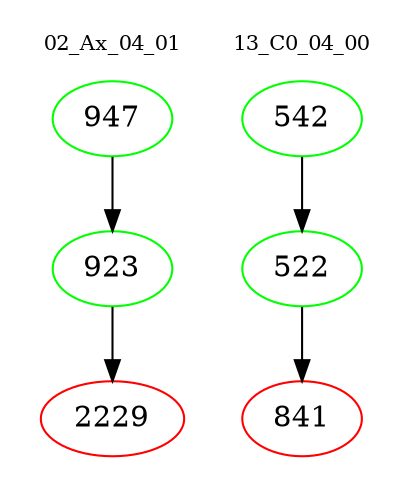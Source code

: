 digraph{
subgraph cluster_0 {
color = white
label = "02_Ax_04_01";
fontsize=10;
T0_947 [label="947", color="green"]
T0_947 -> T0_923 [color="black"]
T0_923 [label="923", color="green"]
T0_923 -> T0_2229 [color="black"]
T0_2229 [label="2229", color="red"]
}
subgraph cluster_1 {
color = white
label = "13_C0_04_00";
fontsize=10;
T1_542 [label="542", color="green"]
T1_542 -> T1_522 [color="black"]
T1_522 [label="522", color="green"]
T1_522 -> T1_841 [color="black"]
T1_841 [label="841", color="red"]
}
}
